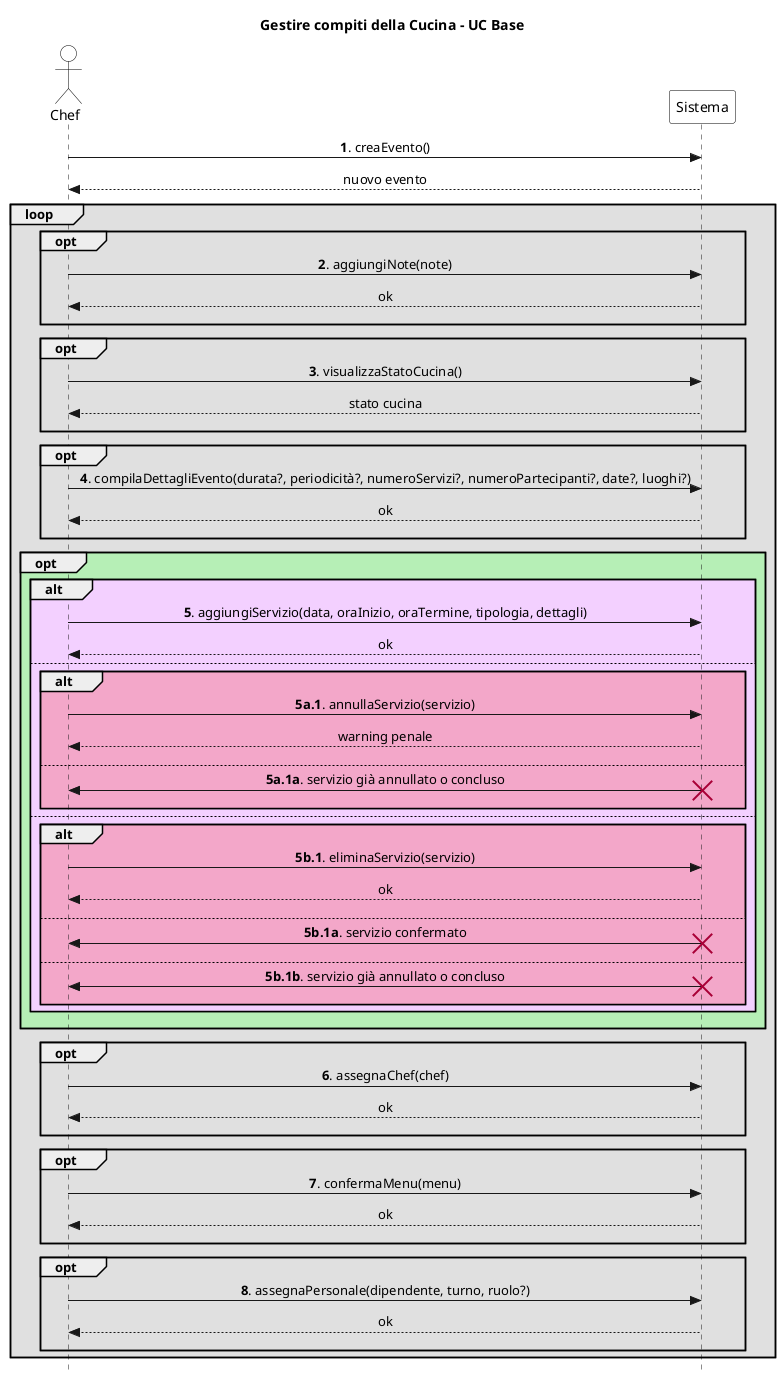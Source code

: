@startuml
skinparam Style strictuml
skinparam SequenceMessageAlign center

skinparam sequence {
    ActorBorderColor Black
    ActorBackgroundColor White
    ParticipantBorderColor Black
    ParticipantBackgroundColor White
}

actor Chef
participant Sistema

title Gestire compiti della Cucina - UC Base

Chef -> Sistema: **1**. creaEvento()
return nuovo evento

loop #e0e0e0
    opt #e0e0e0
        Chef -> Sistema: **2**. aggiungiNote(note)
        return ok
        ||10||
    end

    opt #e0e0e0
        Chef -> Sistema: **3**. visualizzaStatoCucina()
        return stato cucina
        ||10||
    end

    opt #e0e0e0
        Chef -> Sistema: **4**. compilaDettagliEvento(durata?, periodicità?, numeroServizi?, numeroPartecipanti?, date?, luoghi?)
        return ok
        ||10||
    end

    opt #b6efb6
        alt #f3d0ff
            Chef -> Sistema: **5**. aggiungiServizio(data, oraInizio, oraTermine, tipologia, dettagli)
            return ok
        else
            alt #f3a7c9
                Chef -> Sistema: **5a.1**. annullaServizio(servizio)
                return warning penale
                ||10||
            else
                Chef <- Sistema: **5a.1a**. servizio già annullato o concluso
                destroy Sistema
                ||10||
            end
        else
            alt #f3a7c9
                Chef -> Sistema: **5b.1**. eliminaServizio(servizio)
                return ok
                ||10||
            else
                Chef <- Sistema: **5b.1a**. servizio confermato
                destroy Sistema
                ||10||
            else
                Chef <- Sistema: **5b.1b**. servizio già annullato o concluso
                destroy Sistema
                ||10||
            end
        end
        ||10||
    end

    opt #e0e0e0
        Chef -> Sistema: **6**. assegnaChef(chef)
        return ok
        ||10||
    end

    opt #e0e0e0
        Chef -> Sistema: **7**. confermaMenu(menu)
        return ok
        ||10||
    end

    opt #e0e0e0
        Chef -> Sistema: **8**. assegnaPersonale(dipendente, turno, ruolo?)
        return ok
        ||10||
    end
end
@enduml